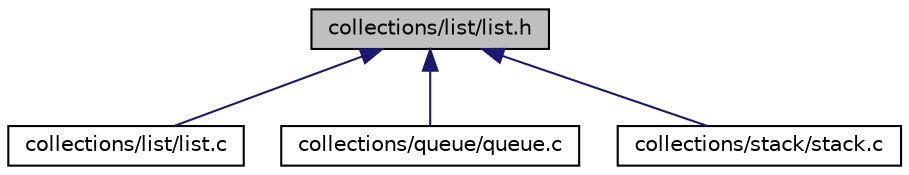 digraph "collections/list/list.h"
{
  edge [fontname="Helvetica",fontsize="10",labelfontname="Helvetica",labelfontsize="10"];
  node [fontname="Helvetica",fontsize="10",shape=record];
  Node2 [label="collections/list/list.h",height=0.2,width=0.4,color="black", fillcolor="grey75", style="filled", fontcolor="black"];
  Node2 -> Node3 [dir="back",color="midnightblue",fontsize="10",style="solid",fontname="Helvetica"];
  Node3 [label="collections/list/list.c",height=0.2,width=0.4,color="black", fillcolor="white", style="filled",URL="$list_8c.html",tooltip="File containing implementation of List. "];
  Node2 -> Node4 [dir="back",color="midnightblue",fontsize="10",style="solid",fontname="Helvetica"];
  Node4 [label="collections/queue/queue.c",height=0.2,width=0.4,color="black", fillcolor="white", style="filled",URL="$queue_8c.html",tooltip="File containing implementation of Queue. "];
  Node2 -> Node5 [dir="back",color="midnightblue",fontsize="10",style="solid",fontname="Helvetica"];
  Node5 [label="collections/stack/stack.c",height=0.2,width=0.4,color="black", fillcolor="white", style="filled",URL="$stack_8c.html",tooltip="File containing implementation of Stack. "];
}
